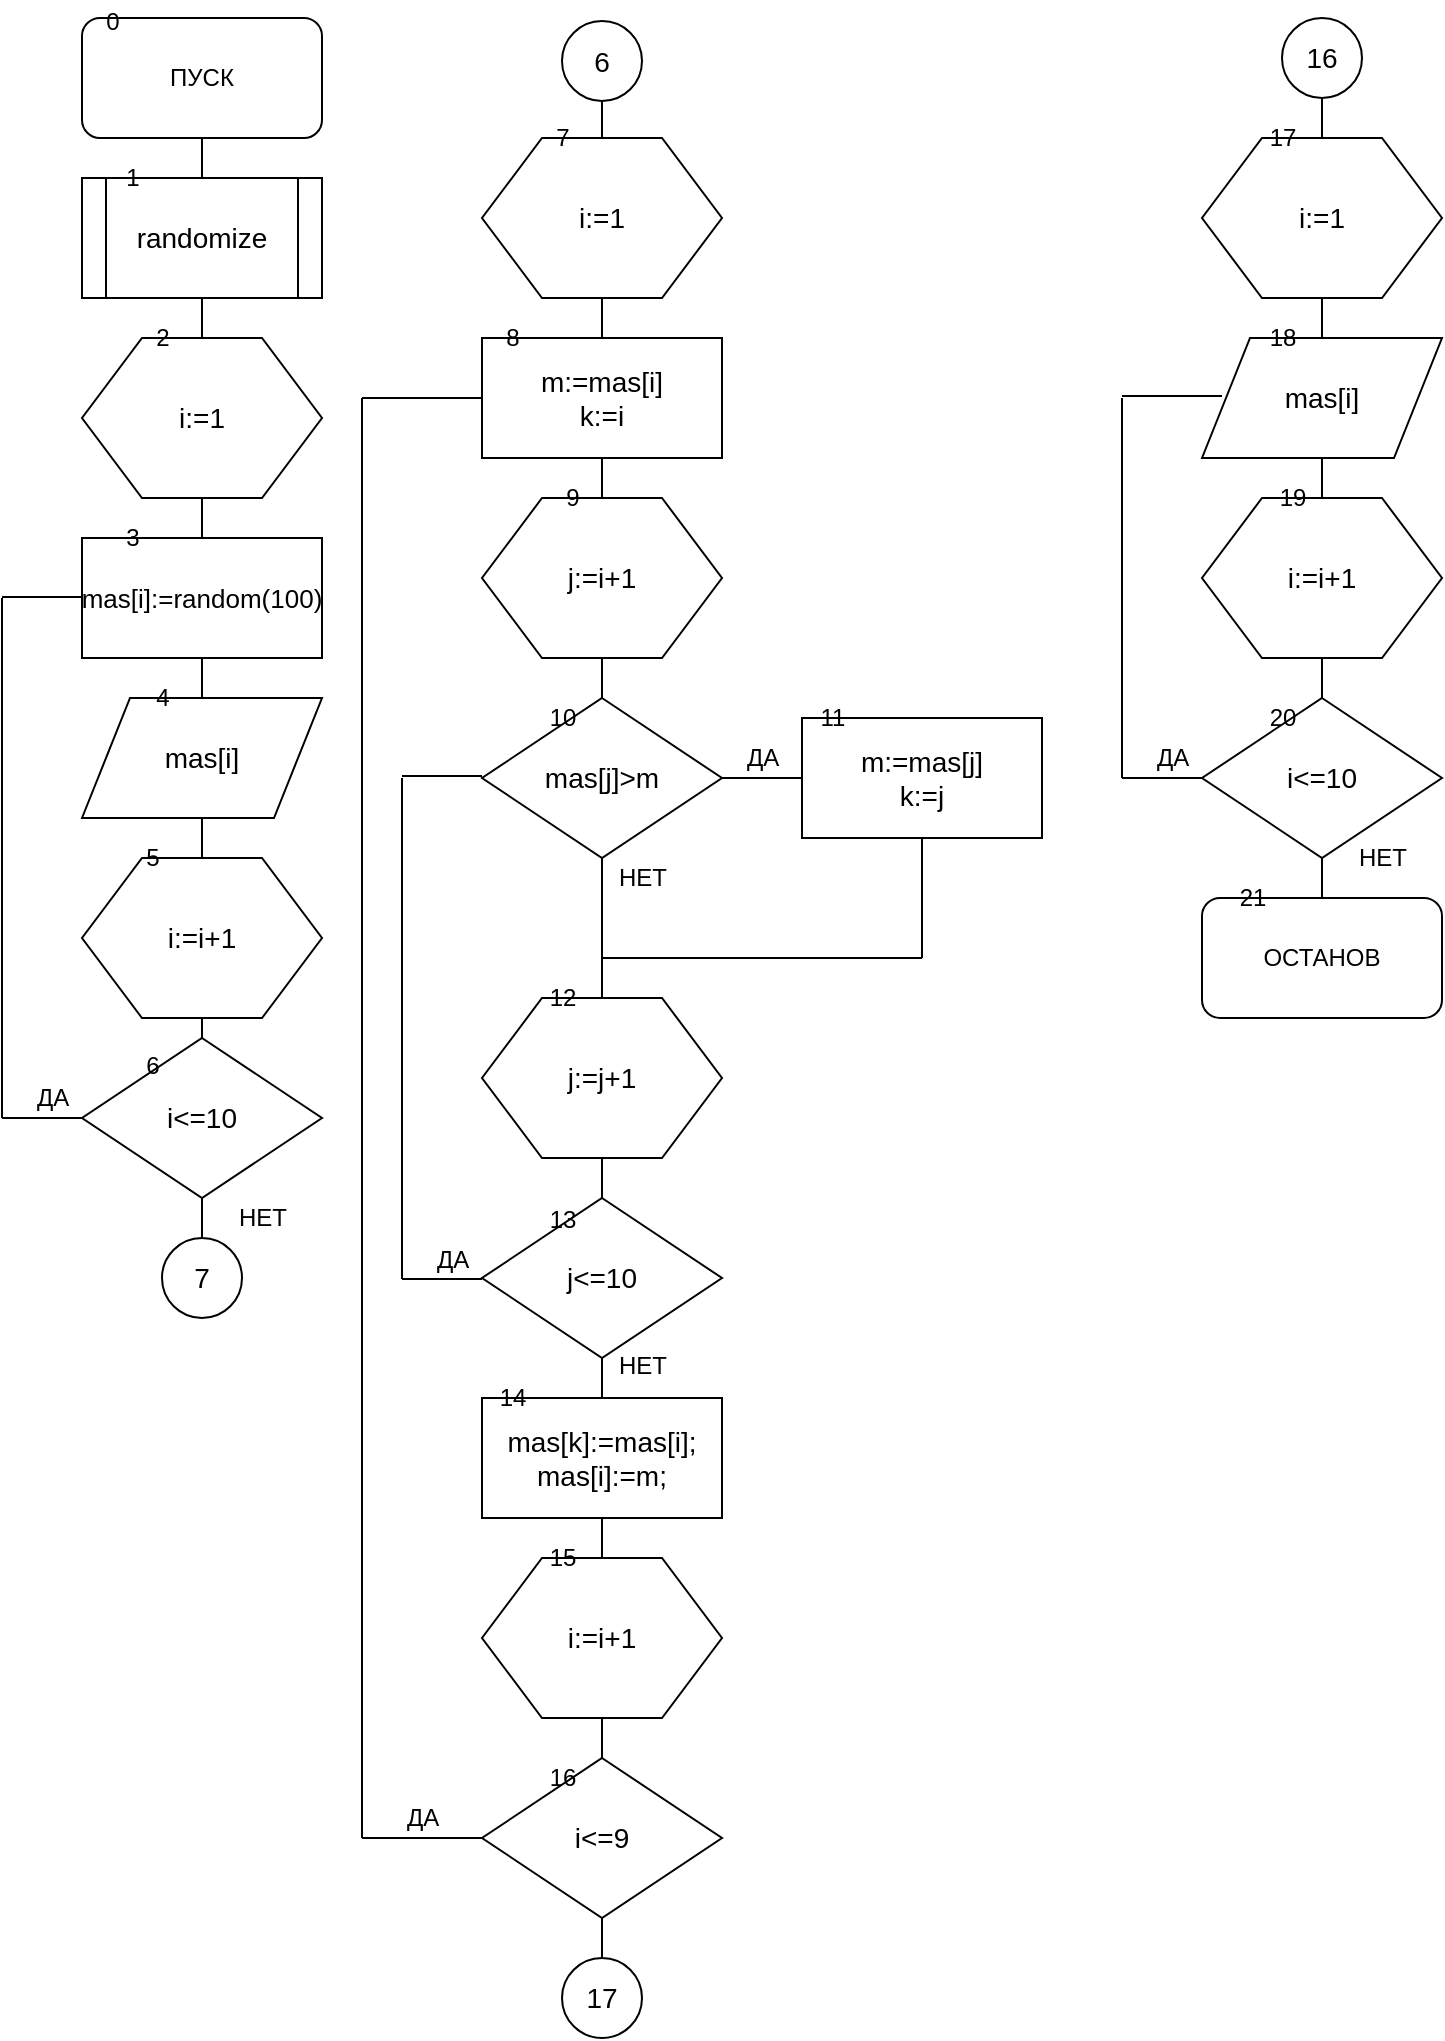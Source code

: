 <mxfile version="12.4.0" type="device" pages="1"><diagram id="1rm6cKfNg74ew5XyVTcT" name="Page-1"><mxGraphModel dx="1708" dy="1012" grid="1" gridSize="10" guides="1" tooltips="1" connect="1" arrows="1" fold="1" page="1" pageScale="1" pageWidth="827" pageHeight="1169" math="0" shadow="0"><root><mxCell id="0"/><mxCell id="1" parent="0"/><mxCell id="-celPv6IQtJaxqVBPyPO-16" value="" style="endArrow=none;html=1;entryX=0.5;entryY=1;entryDx=0;entryDy=0;exitX=0.5;exitY=0;exitDx=0;exitDy=0;" edge="1" parent="1" source="-celPv6IQtJaxqVBPyPO-19" target="L7QXCOOC3nl8mTSucGNG-26"><mxGeometry width="50" height="50" relative="1" as="geometry"><mxPoint x="340" y="710" as="sourcePoint"/><mxPoint x="340" y="240" as="targetPoint"/></mxGeometry></mxCell><mxCell id="-celPv6IQtJaxqVBPyPO-2" value="" style="endArrow=none;html=1;entryX=0.5;entryY=1;entryDx=0;entryDy=0;exitX=0.5;exitY=0;exitDx=0;exitDy=0;" edge="1" parent="1" source="L7QXCOOC3nl8mTSucGNG-26" target="-celPv6IQtJaxqVBPyPO-14"><mxGeometry width="50" height="50" relative="1" as="geometry"><mxPoint x="340" y="754" as="sourcePoint"/><mxPoint x="340" y="280" as="targetPoint"/></mxGeometry></mxCell><mxCell id="L7QXCOOC3nl8mTSucGNG-24" value="" style="endArrow=none;html=1;entryX=0.5;entryY=1;entryDx=0;entryDy=0;" parent="1" target="L7QXCOOC3nl8mTSucGNG-23" edge="1"><mxGeometry width="50" height="50" relative="1" as="geometry"><mxPoint x="340" y="180" as="sourcePoint"/><mxPoint x="320" y="68.5" as="targetPoint"/></mxGeometry></mxCell><mxCell id="L7QXCOOC3nl8mTSucGNG-9" value="" style="endArrow=none;html=1;entryX=0.5;entryY=1;entryDx=0;entryDy=0;" parent="1" target="L7QXCOOC3nl8mTSucGNG-1" edge="1"><mxGeometry width="50" height="50" relative="1" as="geometry"><mxPoint x="140" y="630" as="sourcePoint"/><mxPoint x="280" y="120" as="targetPoint"/></mxGeometry></mxCell><mxCell id="L7QXCOOC3nl8mTSucGNG-1" value="ПУСК" style="rounded=1;whiteSpace=wrap;html=1;" parent="1" vertex="1"><mxGeometry x="80" y="20" width="120" height="60" as="geometry"/></mxCell><mxCell id="L7QXCOOC3nl8mTSucGNG-2" value="&lt;font style=&quot;font-size: 14px&quot;&gt;randomize&lt;/font&gt;" style="shape=process;whiteSpace=wrap;html=1;backgroundOutline=1;" parent="1" vertex="1"><mxGeometry x="80" y="100" width="120" height="60" as="geometry"/></mxCell><mxCell id="L7QXCOOC3nl8mTSucGNG-4" value="&lt;font style=&quot;font-size: 14px&quot;&gt;i:=1&lt;/font&gt;" style="shape=hexagon;perimeter=hexagonPerimeter2;whiteSpace=wrap;html=1;" parent="1" vertex="1"><mxGeometry x="80" y="180" width="120" height="80" as="geometry"/></mxCell><mxCell id="L7QXCOOC3nl8mTSucGNG-5" value="&lt;font style=&quot;font-size: 13px&quot;&gt;mas[i]:=random(100)&lt;/font&gt;" style="rounded=0;whiteSpace=wrap;html=1;" parent="1" vertex="1"><mxGeometry x="80" y="280" width="120" height="60" as="geometry"/></mxCell><mxCell id="L7QXCOOC3nl8mTSucGNG-6" value="&lt;font style=&quot;font-size: 14px&quot;&gt;mas[i]&lt;/font&gt;" style="shape=parallelogram;perimeter=parallelogramPerimeter;whiteSpace=wrap;html=1;" parent="1" vertex="1"><mxGeometry x="80" y="360" width="120" height="60" as="geometry"/></mxCell><mxCell id="L7QXCOOC3nl8mTSucGNG-7" value="&lt;font style=&quot;font-size: 14px&quot;&gt;i:=i+1&lt;/font&gt;" style="shape=hexagon;perimeter=hexagonPerimeter2;whiteSpace=wrap;html=1;" parent="1" vertex="1"><mxGeometry x="80" y="440" width="120" height="80" as="geometry"/></mxCell><mxCell id="L7QXCOOC3nl8mTSucGNG-8" value="&lt;font style=&quot;font-size: 14px&quot;&gt;i&amp;lt;=10&lt;/font&gt;" style="rhombus;whiteSpace=wrap;html=1;" parent="1" vertex="1"><mxGeometry x="80" y="530" width="120" height="80" as="geometry"/></mxCell><mxCell id="L7QXCOOC3nl8mTSucGNG-16" value="" style="endArrow=none;html=1;" parent="1" edge="1"><mxGeometry width="50" height="50" relative="1" as="geometry"><mxPoint x="40" y="570" as="sourcePoint"/><mxPoint x="40" y="310" as="targetPoint"/></mxGeometry></mxCell><mxCell id="L7QXCOOC3nl8mTSucGNG-17" value="" style="endArrow=none;html=1;entryX=0;entryY=0.5;entryDx=0;entryDy=0;" parent="1" target="L7QXCOOC3nl8mTSucGNG-8" edge="1"><mxGeometry width="50" height="50" relative="1" as="geometry"><mxPoint x="40" y="570" as="sourcePoint"/><mxPoint x="70" y="590" as="targetPoint"/></mxGeometry></mxCell><mxCell id="L7QXCOOC3nl8mTSucGNG-18" value="" style="endArrow=none;html=1;entryX=0;entryY=0.5;entryDx=0;entryDy=0;" parent="1" edge="1"><mxGeometry width="50" height="50" relative="1" as="geometry"><mxPoint x="40" y="309.5" as="sourcePoint"/><mxPoint x="80" y="309.5" as="targetPoint"/></mxGeometry></mxCell><mxCell id="L7QXCOOC3nl8mTSucGNG-19" value="ДА" style="text;html=1;align=center;verticalAlign=middle;resizable=0;points=[];;autosize=1;" parent="1" vertex="1"><mxGeometry x="50" y="550" width="30" height="20" as="geometry"/></mxCell><mxCell id="L7QXCOOC3nl8mTSucGNG-20" value="НЕТ" style="text;html=1;align=center;verticalAlign=middle;resizable=0;points=[];;autosize=1;" parent="1" vertex="1"><mxGeometry x="150" y="610" width="40" height="20" as="geometry"/></mxCell><mxCell id="L7QXCOOC3nl8mTSucGNG-22" value="&lt;font style=&quot;font-size: 14px&quot;&gt;7&lt;/font&gt;" style="ellipse;whiteSpace=wrap;html=1;aspect=fixed;" parent="1" vertex="1"><mxGeometry x="120" y="630" width="40" height="40" as="geometry"/></mxCell><mxCell id="L7QXCOOC3nl8mTSucGNG-23" value="&lt;font style=&quot;font-size: 14px&quot;&gt;6&lt;/font&gt;" style="ellipse;whiteSpace=wrap;html=1;aspect=fixed;" parent="1" vertex="1"><mxGeometry x="320" y="21.5" width="40" height="40" as="geometry"/></mxCell><mxCell id="L7QXCOOC3nl8mTSucGNG-25" value="&lt;font style=&quot;font-size: 14px&quot;&gt;i:=1&lt;/font&gt;" style="shape=hexagon;perimeter=hexagonPerimeter2;whiteSpace=wrap;html=1;" parent="1" vertex="1"><mxGeometry x="280" y="80" width="120" height="80" as="geometry"/></mxCell><mxCell id="L7QXCOOC3nl8mTSucGNG-27" value="" style="endArrow=none;html=1;entryX=1;entryY=0.5;entryDx=0;entryDy=0;exitX=0;exitY=0.5;exitDx=0;exitDy=0;" parent="1" target="L7QXCOOC3nl8mTSucGNG-26" edge="1" source="L7QXCOOC3nl8mTSucGNG-28"><mxGeometry width="50" height="50" relative="1" as="geometry"><mxPoint x="440" y="430" as="sourcePoint"/><mxPoint x="460" y="450" as="targetPoint"/></mxGeometry></mxCell><mxCell id="L7QXCOOC3nl8mTSucGNG-28" value="&lt;div style=&quot;white-space: normal ; font-size: 14px&quot;&gt;m:=mas[j]&lt;/div&gt;&lt;div style=&quot;white-space: normal ; font-size: 14px&quot;&gt;k:=j&lt;/div&gt;" style="rounded=0;whiteSpace=wrap;html=1;" parent="1" vertex="1"><mxGeometry x="440" y="370" width="120" height="60" as="geometry"/></mxCell><mxCell id="L7QXCOOC3nl8mTSucGNG-29" value="&lt;font style=&quot;font-size: 14px&quot;&gt;j:=j+1&lt;/font&gt;" style="shape=hexagon;perimeter=hexagonPerimeter2;whiteSpace=wrap;html=1;" parent="1" vertex="1"><mxGeometry x="280" y="510" width="120" height="80" as="geometry"/></mxCell><mxCell id="L7QXCOOC3nl8mTSucGNG-30" value="" style="endArrow=none;html=1;entryX=0.5;entryY=1;entryDx=0;entryDy=0;" parent="1" target="L7QXCOOC3nl8mTSucGNG-28" edge="1"><mxGeometry width="50" height="50" relative="1" as="geometry"><mxPoint x="500" y="490" as="sourcePoint"/><mxPoint x="480" y="480" as="targetPoint"/></mxGeometry></mxCell><mxCell id="L7QXCOOC3nl8mTSucGNG-31" value="" style="endArrow=none;html=1;" parent="1" edge="1"><mxGeometry width="50" height="50" relative="1" as="geometry"><mxPoint x="340" y="490" as="sourcePoint"/><mxPoint x="500" y="490" as="targetPoint"/></mxGeometry></mxCell><mxCell id="L7QXCOOC3nl8mTSucGNG-34" value="ДА" style="text;html=1;align=center;verticalAlign=middle;resizable=0;points=[];;autosize=1;" parent="1" vertex="1"><mxGeometry x="405" y="380" width="30" height="20" as="geometry"/></mxCell><mxCell id="L7QXCOOC3nl8mTSucGNG-35" value="НЕТ" style="text;html=1;align=center;verticalAlign=middle;resizable=0;points=[];;autosize=1;" parent="1" vertex="1"><mxGeometry x="340" y="440" width="40" height="20" as="geometry"/></mxCell><mxCell id="L7QXCOOC3nl8mTSucGNG-36" value="&lt;font style=&quot;font-size: 14px&quot;&gt;j&amp;lt;=10&lt;/font&gt;" style="rhombus;whiteSpace=wrap;html=1;" parent="1" vertex="1"><mxGeometry x="280" y="610" width="120" height="80" as="geometry"/></mxCell><mxCell id="L7QXCOOC3nl8mTSucGNG-37" value="" style="endArrow=none;html=1;" parent="1" edge="1"><mxGeometry width="50" height="50" relative="1" as="geometry"><mxPoint x="240" y="650.5" as="sourcePoint"/><mxPoint x="240" y="400" as="targetPoint"/></mxGeometry></mxCell><mxCell id="L7QXCOOC3nl8mTSucGNG-38" value="" style="endArrow=none;html=1;entryX=0;entryY=0.5;entryDx=0;entryDy=0;" parent="1" edge="1"><mxGeometry width="50" height="50" relative="1" as="geometry"><mxPoint x="240" y="650.5" as="sourcePoint"/><mxPoint x="280" y="650.5" as="targetPoint"/></mxGeometry></mxCell><mxCell id="L7QXCOOC3nl8mTSucGNG-39" value="" style="endArrow=none;html=1;entryX=0;entryY=0.5;entryDx=0;entryDy=0;" parent="1" edge="1"><mxGeometry width="50" height="50" relative="1" as="geometry"><mxPoint x="240" y="399" as="sourcePoint"/><mxPoint x="280" y="399" as="targetPoint"/></mxGeometry></mxCell><mxCell id="L7QXCOOC3nl8mTSucGNG-40" value="ДА" style="text;html=1;align=center;verticalAlign=middle;resizable=0;points=[];;autosize=1;" parent="1" vertex="1"><mxGeometry x="250" y="630.5" width="30" height="20" as="geometry"/></mxCell><mxCell id="L7QXCOOC3nl8mTSucGNG-42" value="0" style="text;html=1;align=center;verticalAlign=middle;resizable=0;points=[];;autosize=1;" parent="1" vertex="1"><mxGeometry x="85" y="11.5" width="20" height="20" as="geometry"/></mxCell><mxCell id="L7QXCOOC3nl8mTSucGNG-43" value="1" style="text;html=1;align=center;verticalAlign=middle;resizable=0;points=[];;autosize=1;" parent="1" vertex="1"><mxGeometry x="95" y="90" width="20" height="20" as="geometry"/></mxCell><mxCell id="L7QXCOOC3nl8mTSucGNG-44" value="2" style="text;html=1;align=center;verticalAlign=middle;resizable=0;points=[];;autosize=1;" parent="1" vertex="1"><mxGeometry x="110" y="170" width="20" height="20" as="geometry"/></mxCell><mxCell id="L7QXCOOC3nl8mTSucGNG-45" value="3" style="text;html=1;align=center;verticalAlign=middle;resizable=0;points=[];;autosize=1;" parent="1" vertex="1"><mxGeometry x="95" y="270" width="20" height="20" as="geometry"/></mxCell><mxCell id="L7QXCOOC3nl8mTSucGNG-46" value="4" style="text;html=1;align=center;verticalAlign=middle;resizable=0;points=[];;autosize=1;" parent="1" vertex="1"><mxGeometry x="110" y="350" width="20" height="20" as="geometry"/></mxCell><mxCell id="L7QXCOOC3nl8mTSucGNG-47" value="5" style="text;html=1;align=center;verticalAlign=middle;resizable=0;points=[];;autosize=1;" parent="1" vertex="1"><mxGeometry x="105" y="430" width="20" height="20" as="geometry"/></mxCell><mxCell id="L7QXCOOC3nl8mTSucGNG-48" value="6" style="text;html=1;align=center;verticalAlign=middle;resizable=0;points=[];;autosize=1;" parent="1" vertex="1"><mxGeometry x="105" y="534" width="20" height="20" as="geometry"/></mxCell><mxCell id="L7QXCOOC3nl8mTSucGNG-53" value="11" style="text;html=1;align=center;verticalAlign=middle;resizable=0;points=[];;autosize=1;" parent="1" vertex="1"><mxGeometry x="440" y="360" width="30" height="20" as="geometry"/></mxCell><mxCell id="L7QXCOOC3nl8mTSucGNG-54" value="12" style="text;html=1;align=center;verticalAlign=middle;resizable=0;points=[];;autosize=1;" parent="1" vertex="1"><mxGeometry x="305" y="500" width="30" height="20" as="geometry"/></mxCell><mxCell id="L7QXCOOC3nl8mTSucGNG-55" value="13" style="text;html=1;align=center;verticalAlign=middle;resizable=0;points=[];;autosize=1;" parent="1" vertex="1"><mxGeometry x="305" y="610.5" width="30" height="20" as="geometry"/></mxCell><mxCell id="L7QXCOOC3nl8mTSucGNG-56" value="НЕТ" style="text;html=1;align=center;verticalAlign=middle;resizable=0;points=[];;autosize=1;" parent="1" vertex="1"><mxGeometry x="340" y="684" width="40" height="20" as="geometry"/></mxCell><mxCell id="L7QXCOOC3nl8mTSucGNG-49" value="7" style="text;html=1;align=center;verticalAlign=middle;resizable=0;points=[];;autosize=1;" parent="1" vertex="1"><mxGeometry x="310" y="70" width="20" height="20" as="geometry"/></mxCell><mxCell id="-celPv6IQtJaxqVBPyPO-14" value="&lt;div style=&quot;font-size: 14px&quot;&gt;&lt;font style=&quot;font-size: 14px&quot;&gt;m:=mas[i]&lt;/font&gt;&lt;/div&gt;&lt;div style=&quot;font-size: 14px&quot;&gt;&lt;font style=&quot;font-size: 14px&quot;&gt;k:=i&lt;/font&gt;&lt;/div&gt;" style="rounded=0;whiteSpace=wrap;html=1;" vertex="1" parent="1"><mxGeometry x="280" y="180" width="120" height="60" as="geometry"/></mxCell><mxCell id="L7QXCOOC3nl8mTSucGNG-50" value="8" style="text;html=1;align=center;verticalAlign=middle;resizable=0;points=[];;autosize=1;" parent="1" vertex="1"><mxGeometry x="285" y="170" width="20" height="20" as="geometry"/></mxCell><mxCell id="-celPv6IQtJaxqVBPyPO-15" value="&lt;font style=&quot;font-size: 14px&quot;&gt;j:=i+1&lt;/font&gt;" style="shape=hexagon;perimeter=hexagonPerimeter2;whiteSpace=wrap;html=1;" vertex="1" parent="1"><mxGeometry x="280" y="260" width="120" height="80" as="geometry"/></mxCell><mxCell id="L7QXCOOC3nl8mTSucGNG-51" value="9" style="text;html=1;align=center;verticalAlign=middle;resizable=0;points=[];;autosize=1;" parent="1" vertex="1"><mxGeometry x="315" y="250" width="20" height="20" as="geometry"/></mxCell><mxCell id="L7QXCOOC3nl8mTSucGNG-26" value="&lt;font style=&quot;font-size: 14px&quot;&gt;mas[j]&amp;gt;m&lt;/font&gt;" style="rhombus;whiteSpace=wrap;html=1;" parent="1" vertex="1"><mxGeometry x="280" y="360" width="120" height="80" as="geometry"/></mxCell><mxCell id="L7QXCOOC3nl8mTSucGNG-52" value="10" style="text;html=1;align=center;verticalAlign=middle;resizable=0;points=[];;autosize=1;" parent="1" vertex="1"><mxGeometry x="305" y="360" width="30" height="20" as="geometry"/></mxCell><mxCell id="-celPv6IQtJaxqVBPyPO-17" value="&lt;div style=&quot;font-size: 14px&quot;&gt;&lt;font style=&quot;font-size: 14px&quot;&gt;mas[k]:=mas[i];&lt;/font&gt;&lt;/div&gt;&lt;div style=&quot;font-size: 14px&quot;&gt;&lt;font style=&quot;font-size: 14px&quot;&gt;mas[i]:=m;&lt;/font&gt;&lt;/div&gt;" style="rounded=0;whiteSpace=wrap;html=1;" vertex="1" parent="1"><mxGeometry x="280" y="710" width="120" height="60" as="geometry"/></mxCell><mxCell id="-celPv6IQtJaxqVBPyPO-18" value="&lt;font style=&quot;font-size: 14px&quot;&gt;i:=i+1&lt;/font&gt;" style="shape=hexagon;perimeter=hexagonPerimeter2;whiteSpace=wrap;html=1;" vertex="1" parent="1"><mxGeometry x="280" y="790" width="120" height="80" as="geometry"/></mxCell><mxCell id="-celPv6IQtJaxqVBPyPO-3" value="14" style="text;html=1;align=center;verticalAlign=middle;resizable=0;points=[];;autosize=1;" vertex="1" parent="1"><mxGeometry x="280" y="700" width="30" height="20" as="geometry"/></mxCell><mxCell id="-celPv6IQtJaxqVBPyPO-19" value="&lt;font style=&quot;font-size: 14px&quot;&gt;i&amp;lt;=9&lt;/font&gt;" style="rhombus;whiteSpace=wrap;html=1;" vertex="1" parent="1"><mxGeometry x="280" y="890" width="120" height="80" as="geometry"/></mxCell><mxCell id="-celPv6IQtJaxqVBPyPO-20" value="" style="endArrow=none;html=1;entryX=0;entryY=0.5;entryDx=0;entryDy=0;" edge="1" parent="1" target="-celPv6IQtJaxqVBPyPO-19"><mxGeometry width="50" height="50" relative="1" as="geometry"><mxPoint x="220" y="930" as="sourcePoint"/><mxPoint x="280" y="900" as="targetPoint"/></mxGeometry></mxCell><mxCell id="-celPv6IQtJaxqVBPyPO-21" value="" style="endArrow=none;html=1;" edge="1" parent="1"><mxGeometry width="50" height="50" relative="1" as="geometry"><mxPoint x="220" y="210" as="sourcePoint"/><mxPoint x="220" y="930" as="targetPoint"/></mxGeometry></mxCell><mxCell id="-celPv6IQtJaxqVBPyPO-22" value="" style="endArrow=none;html=1;entryX=0;entryY=0.5;entryDx=0;entryDy=0;" edge="1" parent="1"><mxGeometry width="50" height="50" relative="1" as="geometry"><mxPoint x="220.0" y="210" as="sourcePoint"/><mxPoint x="280.0" y="210" as="targetPoint"/></mxGeometry></mxCell><mxCell id="-celPv6IQtJaxqVBPyPO-24" value="ДА" style="text;html=1;align=center;verticalAlign=middle;resizable=0;points=[];;autosize=1;" vertex="1" parent="1"><mxGeometry x="235" y="910" width="30" height="20" as="geometry"/></mxCell><mxCell id="-celPv6IQtJaxqVBPyPO-25" value="15" style="text;html=1;align=center;verticalAlign=middle;resizable=0;points=[];;autosize=1;" vertex="1" parent="1"><mxGeometry x="305" y="780" width="30" height="20" as="geometry"/></mxCell><mxCell id="-celPv6IQtJaxqVBPyPO-26" value="16" style="text;html=1;align=center;verticalAlign=middle;resizable=0;points=[];;autosize=1;" vertex="1" parent="1"><mxGeometry x="305" y="890" width="30" height="20" as="geometry"/></mxCell><mxCell id="-celPv6IQtJaxqVBPyPO-29" value="" style="endArrow=none;html=1;entryX=0.5;entryY=1;entryDx=0;entryDy=0;" edge="1" parent="1" target="-celPv6IQtJaxqVBPyPO-19"><mxGeometry width="50" height="50" relative="1" as="geometry"><mxPoint x="340" y="990" as="sourcePoint"/><mxPoint x="130" y="990" as="targetPoint"/></mxGeometry></mxCell><mxCell id="-celPv6IQtJaxqVBPyPO-30" value="&lt;span style=&quot;font-size: 14px&quot;&gt;17&lt;/span&gt;" style="ellipse;whiteSpace=wrap;html=1;aspect=fixed;" vertex="1" parent="1"><mxGeometry x="320" y="990" width="40" height="40" as="geometry"/></mxCell><mxCell id="-celPv6IQtJaxqVBPyPO-31" value="&lt;span style=&quot;font-size: 14px&quot;&gt;16&lt;/span&gt;" style="ellipse;whiteSpace=wrap;html=1;aspect=fixed;" vertex="1" parent="1"><mxGeometry x="680" y="20" width="40" height="40" as="geometry"/></mxCell><mxCell id="-celPv6IQtJaxqVBPyPO-32" value="" style="endArrow=none;html=1;entryX=0.5;entryY=1;entryDx=0;entryDy=0;exitX=0.5;exitY=0;exitDx=0;exitDy=0;" edge="1" parent="1" source="-celPv6IQtJaxqVBPyPO-37" target="-celPv6IQtJaxqVBPyPO-31"><mxGeometry width="50" height="50" relative="1" as="geometry"><mxPoint x="700" y="80" as="sourcePoint"/><mxPoint x="690" y="88.5" as="targetPoint"/></mxGeometry></mxCell><mxCell id="-celPv6IQtJaxqVBPyPO-33" value="&lt;font style=&quot;font-size: 14px&quot;&gt;i:=1&lt;/font&gt;" style="shape=hexagon;perimeter=hexagonPerimeter2;whiteSpace=wrap;html=1;" vertex="1" parent="1"><mxGeometry x="640" y="80" width="120" height="80" as="geometry"/></mxCell><mxCell id="-celPv6IQtJaxqVBPyPO-34" value="&lt;font style=&quot;font-size: 14px&quot;&gt;mas[i]&lt;/font&gt;" style="shape=parallelogram;perimeter=parallelogramPerimeter;whiteSpace=wrap;html=1;" vertex="1" parent="1"><mxGeometry x="640" y="180" width="120" height="60" as="geometry"/></mxCell><mxCell id="-celPv6IQtJaxqVBPyPO-35" value="&lt;font style=&quot;font-size: 14px&quot;&gt;i:=i+1&lt;/font&gt;" style="shape=hexagon;perimeter=hexagonPerimeter2;whiteSpace=wrap;html=1;" vertex="1" parent="1"><mxGeometry x="640" y="260" width="120" height="80" as="geometry"/></mxCell><mxCell id="-celPv6IQtJaxqVBPyPO-36" value="&lt;font style=&quot;font-size: 14px&quot;&gt;i&amp;lt;=10&lt;/font&gt;" style="rhombus;whiteSpace=wrap;html=1;" vertex="1" parent="1"><mxGeometry x="640" y="360" width="120" height="80" as="geometry"/></mxCell><mxCell id="-celPv6IQtJaxqVBPyPO-37" value="ОСТАНОВ" style="rounded=1;whiteSpace=wrap;html=1;" vertex="1" parent="1"><mxGeometry x="640" y="460" width="120" height="60" as="geometry"/></mxCell><mxCell id="-celPv6IQtJaxqVBPyPO-40" value="НЕТ" style="text;html=1;align=center;verticalAlign=middle;resizable=0;points=[];;autosize=1;" vertex="1" parent="1"><mxGeometry x="710" y="430" width="40" height="20" as="geometry"/></mxCell><mxCell id="-celPv6IQtJaxqVBPyPO-41" value="" style="endArrow=none;html=1;" edge="1" parent="1"><mxGeometry width="50" height="50" relative="1" as="geometry"><mxPoint x="600" y="400" as="sourcePoint"/><mxPoint x="600" y="210" as="targetPoint"/></mxGeometry></mxCell><mxCell id="-celPv6IQtJaxqVBPyPO-42" value="" style="endArrow=none;html=1;entryX=0;entryY=0.5;entryDx=0;entryDy=0;" edge="1" parent="1" target="-celPv6IQtJaxqVBPyPO-36"><mxGeometry width="50" height="50" relative="1" as="geometry"><mxPoint x="600" y="400" as="sourcePoint"/><mxPoint x="660" y="330" as="targetPoint"/></mxGeometry></mxCell><mxCell id="-celPv6IQtJaxqVBPyPO-43" value="" style="endArrow=none;html=1;" edge="1" parent="1"><mxGeometry width="50" height="50" relative="1" as="geometry"><mxPoint x="600" y="209" as="sourcePoint"/><mxPoint x="650" y="209" as="targetPoint"/></mxGeometry></mxCell><mxCell id="-celPv6IQtJaxqVBPyPO-44" value="ДА" style="text;html=1;align=center;verticalAlign=middle;resizable=0;points=[];;autosize=1;" vertex="1" parent="1"><mxGeometry x="610" y="380" width="30" height="20" as="geometry"/></mxCell><mxCell id="-celPv6IQtJaxqVBPyPO-45" value="17" style="text;html=1;align=center;verticalAlign=middle;resizable=0;points=[];;autosize=1;" vertex="1" parent="1"><mxGeometry x="665" y="70" width="30" height="20" as="geometry"/></mxCell><mxCell id="-celPv6IQtJaxqVBPyPO-46" value="18" style="text;html=1;align=center;verticalAlign=middle;resizable=0;points=[];;autosize=1;" vertex="1" parent="1"><mxGeometry x="665" y="170" width="30" height="20" as="geometry"/></mxCell><mxCell id="-celPv6IQtJaxqVBPyPO-47" value="19" style="text;html=1;align=center;verticalAlign=middle;resizable=0;points=[];;autosize=1;" vertex="1" parent="1"><mxGeometry x="670" y="250" width="30" height="20" as="geometry"/></mxCell><mxCell id="-celPv6IQtJaxqVBPyPO-48" value="20" style="text;html=1;align=center;verticalAlign=middle;resizable=0;points=[];;autosize=1;" vertex="1" parent="1"><mxGeometry x="665" y="360" width="30" height="20" as="geometry"/></mxCell><mxCell id="-celPv6IQtJaxqVBPyPO-49" value="21" style="text;html=1;align=center;verticalAlign=middle;resizable=0;points=[];;autosize=1;" vertex="1" parent="1"><mxGeometry x="650" y="450" width="30" height="20" as="geometry"/></mxCell></root></mxGraphModel></diagram></mxfile>
